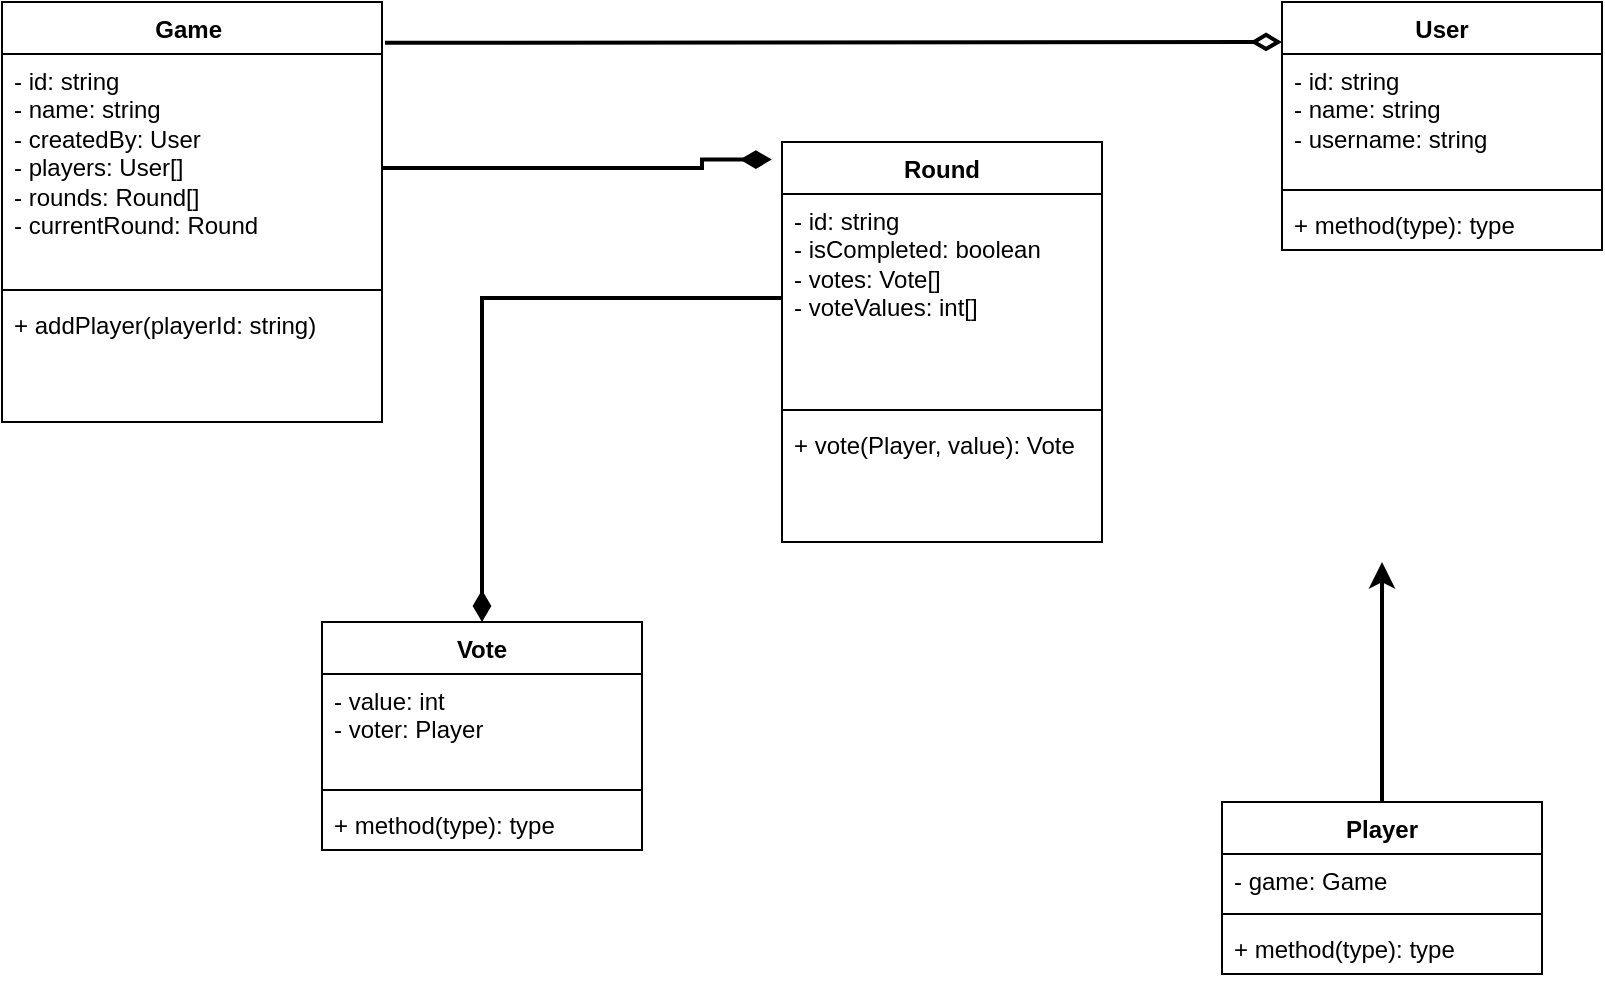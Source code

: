 <mxfile version="22.1.16" type="device">
  <diagram name="Page-1" id="kChWD3CBWGvnKykgN-4D">
    <mxGraphModel dx="875" dy="518" grid="1" gridSize="10" guides="1" tooltips="1" connect="1" arrows="1" fold="1" page="1" pageScale="1" pageWidth="850" pageHeight="1100" math="0" shadow="0">
      <root>
        <mxCell id="0" />
        <mxCell id="1" parent="0" />
        <mxCell id="UvZMD-2VnwtQ3c2eiytE-2" value="Game&lt;span style=&quot;white-space: pre;&quot;&gt; &lt;/span&gt;" style="swimlane;fontStyle=1;align=center;verticalAlign=top;childLayout=stackLayout;horizontal=1;startSize=26;horizontalStack=0;resizeParent=1;resizeParentMax=0;resizeLast=0;collapsible=1;marginBottom=0;whiteSpace=wrap;html=1;" parent="1" vertex="1">
          <mxGeometry x="40" y="40" width="190" height="210" as="geometry" />
        </mxCell>
        <mxCell id="UvZMD-2VnwtQ3c2eiytE-3" value="- id: string&lt;br&gt;- name: string&lt;br&gt;- createdBy: User&lt;br&gt;- players: User[]&lt;br&gt;- rounds: Round[]&lt;br&gt;- currentRound: Round" style="text;strokeColor=none;fillColor=none;align=left;verticalAlign=top;spacingLeft=4;spacingRight=4;overflow=hidden;rotatable=0;points=[[0,0.5],[1,0.5]];portConstraint=eastwest;whiteSpace=wrap;html=1;" parent="UvZMD-2VnwtQ3c2eiytE-2" vertex="1">
          <mxGeometry y="26" width="190" height="114" as="geometry" />
        </mxCell>
        <mxCell id="UvZMD-2VnwtQ3c2eiytE-4" value="" style="line;strokeWidth=1;fillColor=none;align=left;verticalAlign=middle;spacingTop=-1;spacingLeft=3;spacingRight=3;rotatable=0;labelPosition=right;points=[];portConstraint=eastwest;strokeColor=inherit;" parent="UvZMD-2VnwtQ3c2eiytE-2" vertex="1">
          <mxGeometry y="140" width="190" height="8" as="geometry" />
        </mxCell>
        <mxCell id="UvZMD-2VnwtQ3c2eiytE-5" value="+ addPlayer(playerId: string)&lt;br&gt;" style="text;strokeColor=none;fillColor=none;align=left;verticalAlign=top;spacingLeft=4;spacingRight=4;overflow=hidden;rotatable=0;points=[[0,0.5],[1,0.5]];portConstraint=eastwest;whiteSpace=wrap;html=1;" parent="UvZMD-2VnwtQ3c2eiytE-2" vertex="1">
          <mxGeometry y="148" width="190" height="62" as="geometry" />
        </mxCell>
        <mxCell id="UvZMD-2VnwtQ3c2eiytE-6" value="User" style="swimlane;fontStyle=1;align=center;verticalAlign=top;childLayout=stackLayout;horizontal=1;startSize=26;horizontalStack=0;resizeParent=1;resizeParentMax=0;resizeLast=0;collapsible=1;marginBottom=0;whiteSpace=wrap;html=1;" parent="1" vertex="1">
          <mxGeometry x="680" y="40" width="160" height="124" as="geometry" />
        </mxCell>
        <mxCell id="UvZMD-2VnwtQ3c2eiytE-7" value="- id: string&lt;br&gt;- name: string&lt;br&gt;- username: string&lt;br&gt;" style="text;strokeColor=none;fillColor=none;align=left;verticalAlign=top;spacingLeft=4;spacingRight=4;overflow=hidden;rotatable=0;points=[[0,0.5],[1,0.5]];portConstraint=eastwest;whiteSpace=wrap;html=1;" parent="UvZMD-2VnwtQ3c2eiytE-6" vertex="1">
          <mxGeometry y="26" width="160" height="64" as="geometry" />
        </mxCell>
        <mxCell id="UvZMD-2VnwtQ3c2eiytE-8" value="" style="line;strokeWidth=1;fillColor=none;align=left;verticalAlign=middle;spacingTop=-1;spacingLeft=3;spacingRight=3;rotatable=0;labelPosition=right;points=[];portConstraint=eastwest;strokeColor=inherit;" parent="UvZMD-2VnwtQ3c2eiytE-6" vertex="1">
          <mxGeometry y="90" width="160" height="8" as="geometry" />
        </mxCell>
        <mxCell id="UvZMD-2VnwtQ3c2eiytE-9" value="+ method(type): type" style="text;strokeColor=none;fillColor=none;align=left;verticalAlign=top;spacingLeft=4;spacingRight=4;overflow=hidden;rotatable=0;points=[[0,0.5],[1,0.5]];portConstraint=eastwest;whiteSpace=wrap;html=1;" parent="UvZMD-2VnwtQ3c2eiytE-6" vertex="1">
          <mxGeometry y="98" width="160" height="26" as="geometry" />
        </mxCell>
        <mxCell id="UvZMD-2VnwtQ3c2eiytE-18" value="" style="edgeStyle=orthogonalEdgeStyle;rounded=0;orthogonalLoop=1;jettySize=auto;html=1;endArrow=classic;endFill=1;strokeWidth=2;endSize=7;exitX=0.5;exitY=0;exitDx=0;exitDy=0;" parent="1" source="UvZMD-2VnwtQ3c2eiytE-10" edge="1">
          <mxGeometry relative="1" as="geometry">
            <mxPoint x="730" y="320" as="targetPoint" />
            <Array as="points">
              <mxPoint x="730" y="320" />
            </Array>
          </mxGeometry>
        </mxCell>
        <mxCell id="UvZMD-2VnwtQ3c2eiytE-10" value="Player" style="swimlane;fontStyle=1;align=center;verticalAlign=top;childLayout=stackLayout;horizontal=1;startSize=26;horizontalStack=0;resizeParent=1;resizeParentMax=0;resizeLast=0;collapsible=1;marginBottom=0;whiteSpace=wrap;html=1;" parent="1" vertex="1">
          <mxGeometry x="650" y="440" width="160" height="86" as="geometry" />
        </mxCell>
        <mxCell id="UvZMD-2VnwtQ3c2eiytE-11" value="- game: Game" style="text;strokeColor=none;fillColor=none;align=left;verticalAlign=top;spacingLeft=4;spacingRight=4;overflow=hidden;rotatable=0;points=[[0,0.5],[1,0.5]];portConstraint=eastwest;whiteSpace=wrap;html=1;" parent="UvZMD-2VnwtQ3c2eiytE-10" vertex="1">
          <mxGeometry y="26" width="160" height="26" as="geometry" />
        </mxCell>
        <mxCell id="UvZMD-2VnwtQ3c2eiytE-12" value="" style="line;strokeWidth=1;fillColor=none;align=left;verticalAlign=middle;spacingTop=-1;spacingLeft=3;spacingRight=3;rotatable=0;labelPosition=right;points=[];portConstraint=eastwest;strokeColor=inherit;" parent="UvZMD-2VnwtQ3c2eiytE-10" vertex="1">
          <mxGeometry y="52" width="160" height="8" as="geometry" />
        </mxCell>
        <mxCell id="UvZMD-2VnwtQ3c2eiytE-13" value="+ method(type): type" style="text;strokeColor=none;fillColor=none;align=left;verticalAlign=top;spacingLeft=4;spacingRight=4;overflow=hidden;rotatable=0;points=[[0,0.5],[1,0.5]];portConstraint=eastwest;whiteSpace=wrap;html=1;" parent="UvZMD-2VnwtQ3c2eiytE-10" vertex="1">
          <mxGeometry y="60" width="160" height="26" as="geometry" />
        </mxCell>
        <mxCell id="UvZMD-2VnwtQ3c2eiytE-14" value="Round" style="swimlane;fontStyle=1;align=center;verticalAlign=top;childLayout=stackLayout;horizontal=1;startSize=26;horizontalStack=0;resizeParent=1;resizeParentMax=0;resizeLast=0;collapsible=1;marginBottom=0;whiteSpace=wrap;html=1;" parent="1" vertex="1">
          <mxGeometry x="430" y="110" width="160" height="200" as="geometry" />
        </mxCell>
        <mxCell id="UvZMD-2VnwtQ3c2eiytE-15" value="- id: string&lt;br&gt;- isCompleted: boolean&lt;br&gt;- votes: Vote[]&lt;br&gt;- voteValues: int[]" style="text;strokeColor=none;fillColor=none;align=left;verticalAlign=top;spacingLeft=4;spacingRight=4;overflow=hidden;rotatable=0;points=[[0,0.5],[1,0.5]];portConstraint=eastwest;whiteSpace=wrap;html=1;" parent="UvZMD-2VnwtQ3c2eiytE-14" vertex="1">
          <mxGeometry y="26" width="160" height="104" as="geometry" />
        </mxCell>
        <mxCell id="UvZMD-2VnwtQ3c2eiytE-16" value="" style="line;strokeWidth=1;fillColor=none;align=left;verticalAlign=middle;spacingTop=-1;spacingLeft=3;spacingRight=3;rotatable=0;labelPosition=right;points=[];portConstraint=eastwest;strokeColor=inherit;" parent="UvZMD-2VnwtQ3c2eiytE-14" vertex="1">
          <mxGeometry y="130" width="160" height="8" as="geometry" />
        </mxCell>
        <mxCell id="UvZMD-2VnwtQ3c2eiytE-17" value="+ vote(Player, value): Vote" style="text;strokeColor=none;fillColor=none;align=left;verticalAlign=top;spacingLeft=4;spacingRight=4;overflow=hidden;rotatable=0;points=[[0,0.5],[1,0.5]];portConstraint=eastwest;whiteSpace=wrap;html=1;" parent="UvZMD-2VnwtQ3c2eiytE-14" vertex="1">
          <mxGeometry y="138" width="160" height="62" as="geometry" />
        </mxCell>
        <mxCell id="UvZMD-2VnwtQ3c2eiytE-19" style="edgeStyle=orthogonalEdgeStyle;rounded=0;orthogonalLoop=1;jettySize=auto;html=1;exitX=1;exitY=0.5;exitDx=0;exitDy=0;entryX=-0.032;entryY=0.044;entryDx=0;entryDy=0;entryPerimeter=0;strokeWidth=2;endArrow=diamondThin;endFill=1;endSize=10;" parent="1" source="UvZMD-2VnwtQ3c2eiytE-3" target="UvZMD-2VnwtQ3c2eiytE-14" edge="1">
          <mxGeometry relative="1" as="geometry">
            <Array as="points">
              <mxPoint x="390" y="123" />
              <mxPoint x="390" y="119" />
            </Array>
          </mxGeometry>
        </mxCell>
        <mxCell id="hA1tROzSgOuJghpeb_aW-3" value="Vote" style="swimlane;fontStyle=1;align=center;verticalAlign=top;childLayout=stackLayout;horizontal=1;startSize=26;horizontalStack=0;resizeParent=1;resizeParentMax=0;resizeLast=0;collapsible=1;marginBottom=0;whiteSpace=wrap;html=1;" parent="1" vertex="1">
          <mxGeometry x="200" y="350" width="160" height="114" as="geometry" />
        </mxCell>
        <mxCell id="hA1tROzSgOuJghpeb_aW-4" value="- value: int&lt;br&gt;- voter: Player" style="text;strokeColor=none;fillColor=none;align=left;verticalAlign=top;spacingLeft=4;spacingRight=4;overflow=hidden;rotatable=0;points=[[0,0.5],[1,0.5]];portConstraint=eastwest;whiteSpace=wrap;html=1;" parent="hA1tROzSgOuJghpeb_aW-3" vertex="1">
          <mxGeometry y="26" width="160" height="54" as="geometry" />
        </mxCell>
        <mxCell id="hA1tROzSgOuJghpeb_aW-5" value="" style="line;strokeWidth=1;fillColor=none;align=left;verticalAlign=middle;spacingTop=-1;spacingLeft=3;spacingRight=3;rotatable=0;labelPosition=right;points=[];portConstraint=eastwest;strokeColor=inherit;" parent="hA1tROzSgOuJghpeb_aW-3" vertex="1">
          <mxGeometry y="80" width="160" height="8" as="geometry" />
        </mxCell>
        <mxCell id="hA1tROzSgOuJghpeb_aW-6" value="+ method(type): type" style="text;strokeColor=none;fillColor=none;align=left;verticalAlign=top;spacingLeft=4;spacingRight=4;overflow=hidden;rotatable=0;points=[[0,0.5],[1,0.5]];portConstraint=eastwest;whiteSpace=wrap;html=1;" parent="hA1tROzSgOuJghpeb_aW-3" vertex="1">
          <mxGeometry y="88" width="160" height="26" as="geometry" />
        </mxCell>
        <mxCell id="hA1tROzSgOuJghpeb_aW-7" value="" style="edgeStyle=orthogonalEdgeStyle;rounded=0;orthogonalLoop=1;jettySize=auto;html=1;entryX=0.5;entryY=0;entryDx=0;entryDy=0;endArrow=diamondThin;endFill=1;strokeWidth=2;endSize=10;" parent="1" source="UvZMD-2VnwtQ3c2eiytE-15" target="hA1tROzSgOuJghpeb_aW-3" edge="1">
          <mxGeometry relative="1" as="geometry" />
        </mxCell>
        <mxCell id="JdkQtnMdD85TaPqNwOqg-2" style="edgeStyle=orthogonalEdgeStyle;rounded=0;orthogonalLoop=1;jettySize=auto;html=1;strokeWidth=2;endArrow=diamondThin;endFill=0;endSize=10;entryX=0;entryY=0.161;entryDx=0;entryDy=0;entryPerimeter=0;exitX=1.008;exitY=0.097;exitDx=0;exitDy=0;exitPerimeter=0;" edge="1" parent="1" source="UvZMD-2VnwtQ3c2eiytE-2" target="UvZMD-2VnwtQ3c2eiytE-6">
          <mxGeometry relative="1" as="geometry">
            <Array as="points">
              <mxPoint x="260" y="60" />
            </Array>
            <mxPoint x="250" y="60" as="sourcePoint" />
            <mxPoint x="650" y="60" as="targetPoint" />
          </mxGeometry>
        </mxCell>
      </root>
    </mxGraphModel>
  </diagram>
</mxfile>
